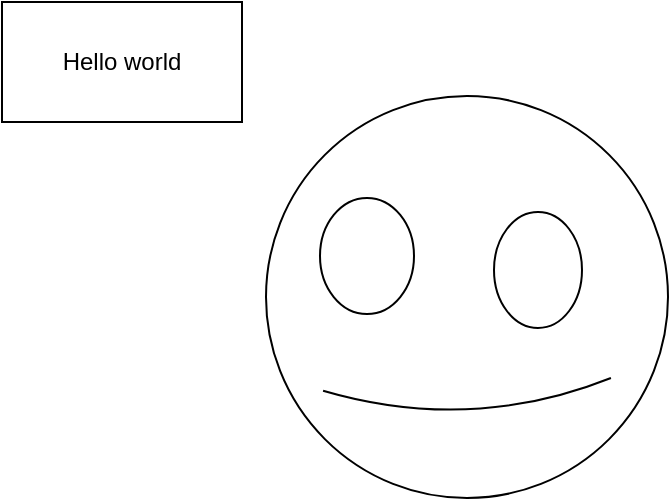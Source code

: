 <mxfile version="24.1.0" type="github">
  <diagram name="Page-1" id="SpLW8VQc1F_zhbbgc3Ss">
    <mxGraphModel dx="1970" dy="1350" grid="0" gridSize="10" guides="1" tooltips="1" connect="1" arrows="1" fold="1" page="0" pageScale="1" pageWidth="850" pageHeight="1100" math="0" shadow="0">
      <root>
        <mxCell id="0" />
        <mxCell id="1" parent="0" />
        <mxCell id="KkKgJ2HToiMJ9L2vjOss-1" value="Hello world" style="rounded=0;whiteSpace=wrap;html=1;" vertex="1" parent="1">
          <mxGeometry x="-137" y="-139" width="120" height="60" as="geometry" />
        </mxCell>
        <mxCell id="KkKgJ2HToiMJ9L2vjOss-2" value="" style="ellipse;whiteSpace=wrap;html=1;aspect=fixed;" vertex="1" parent="1">
          <mxGeometry x="-5" y="-92" width="201" height="201" as="geometry" />
        </mxCell>
        <mxCell id="KkKgJ2HToiMJ9L2vjOss-3" value="" style="endArrow=none;html=1;rounded=0;fontSize=12;startSize=8;endSize=8;curved=1;" edge="1" parent="1">
          <mxGeometry width="50" height="50" relative="1" as="geometry">
            <mxPoint x="23.539" y="55.334" as="sourcePoint" />
            <mxPoint x="167.47" y="49" as="targetPoint" />
            <Array as="points">
              <mxPoint x="97.47" y="77" />
            </Array>
          </mxGeometry>
        </mxCell>
        <mxCell id="KkKgJ2HToiMJ9L2vjOss-4" value="" style="ellipse;whiteSpace=wrap;html=1;" vertex="1" parent="1">
          <mxGeometry x="22" y="-41" width="47" height="58" as="geometry" />
        </mxCell>
        <mxCell id="KkKgJ2HToiMJ9L2vjOss-5" value="" style="ellipse;whiteSpace=wrap;html=1;" vertex="1" parent="1">
          <mxGeometry x="109" y="-34" width="44" height="58" as="geometry" />
        </mxCell>
      </root>
    </mxGraphModel>
  </diagram>
</mxfile>
